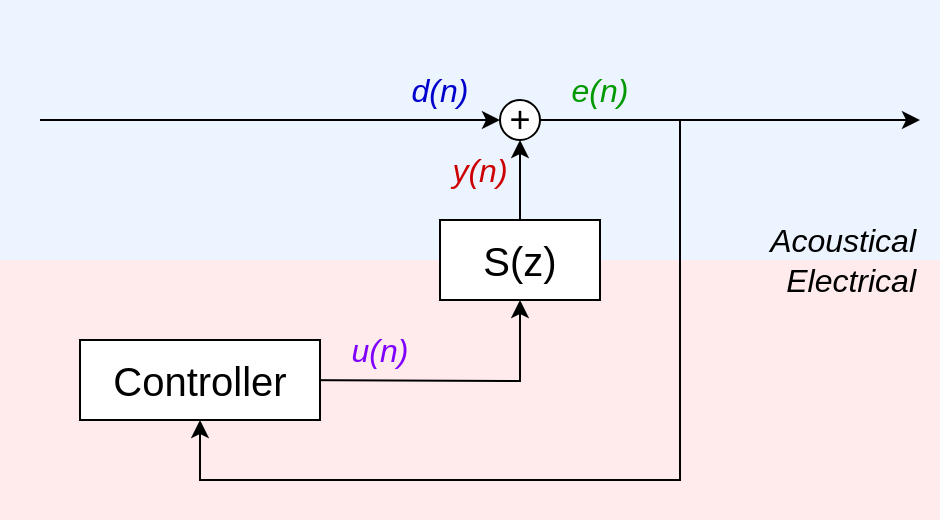 <mxfile version="21.6.5" type="github">
  <diagram name="Sivu-1" id="u8w1255cLJUokRJfRU84">
    <mxGraphModel dx="819" dy="447" grid="1" gridSize="10" guides="1" tooltips="1" connect="1" arrows="1" fold="1" page="1" pageScale="1" pageWidth="827" pageHeight="1169" math="0" shadow="0">
      <root>
        <mxCell id="0" />
        <mxCell id="1" parent="0" />
        <mxCell id="BRe9lMLLcG9ZO338y5ri-4" value="" style="rounded=0;whiteSpace=wrap;html=1;fillColor=#FFEBEB;strokeColor=none;" vertex="1" parent="1">
          <mxGeometry x="180" y="170" width="470" height="130" as="geometry" />
        </mxCell>
        <mxCell id="BRe9lMLLcG9ZO338y5ri-3" value="" style="rounded=0;whiteSpace=wrap;html=1;fillColor=#EBF4FF;strokeColor=none;" vertex="1" parent="1">
          <mxGeometry x="180" y="40" width="470" height="130" as="geometry" />
        </mxCell>
        <mxCell id="ajAWkNfieeJ6ma5MIzeF-1" value="&lt;font style=&quot;font-size: 18px;&quot;&gt;+&lt;/font&gt;" style="ellipse;whiteSpace=wrap;html=1;aspect=fixed;" parent="1" vertex="1">
          <mxGeometry x="430" y="90" width="20" height="20" as="geometry" />
        </mxCell>
        <mxCell id="ajAWkNfieeJ6ma5MIzeF-14" style="edgeStyle=orthogonalEdgeStyle;rounded=0;orthogonalLoop=1;jettySize=auto;html=1;entryX=0.5;entryY=1;entryDx=0;entryDy=0;" parent="1" target="ajAWkNfieeJ6ma5MIzeF-12" edge="1">
          <mxGeometry relative="1" as="geometry">
            <mxPoint x="320" y="230" as="sourcePoint" />
            <mxPoint x="440" y="200" as="targetPoint" />
          </mxGeometry>
        </mxCell>
        <mxCell id="ajAWkNfieeJ6ma5MIzeF-5" value="&lt;font style=&quot;font-size: 20px;&quot;&gt;Controller&lt;/font&gt;" style="rounded=0;whiteSpace=wrap;html=1;" parent="1" vertex="1">
          <mxGeometry x="220" y="210" width="120" height="40" as="geometry" />
        </mxCell>
        <mxCell id="ajAWkNfieeJ6ma5MIzeF-6" value="" style="endArrow=classic;html=1;rounded=0;" parent="1" edge="1">
          <mxGeometry width="50" height="50" relative="1" as="geometry">
            <mxPoint x="450" y="100" as="sourcePoint" />
            <mxPoint x="640" y="100" as="targetPoint" />
          </mxGeometry>
        </mxCell>
        <mxCell id="ajAWkNfieeJ6ma5MIzeF-11" value="" style="endArrow=classic;html=1;rounded=0;entryX=1;entryY=1;entryDx=0;entryDy=0;strokeColor=#000000;fillColor=#dae8fc;" parent="1" target="ajAWkNfieeJ6ma5MIzeF-20" edge="1">
          <mxGeometry width="50" height="50" relative="1" as="geometry">
            <mxPoint x="200" y="100" as="sourcePoint" />
            <mxPoint x="220" y="100" as="targetPoint" />
          </mxGeometry>
        </mxCell>
        <mxCell id="ajAWkNfieeJ6ma5MIzeF-16" style="edgeStyle=orthogonalEdgeStyle;rounded=0;orthogonalLoop=1;jettySize=auto;html=1;entryX=0.5;entryY=1;entryDx=0;entryDy=0;" parent="1" source="ajAWkNfieeJ6ma5MIzeF-12" target="ajAWkNfieeJ6ma5MIzeF-1" edge="1">
          <mxGeometry relative="1" as="geometry" />
        </mxCell>
        <mxCell id="ajAWkNfieeJ6ma5MIzeF-12" value="&lt;font style=&quot;font-size: 20px;&quot;&gt;S(z)&lt;/font&gt;" style="rounded=0;whiteSpace=wrap;html=1;" parent="1" vertex="1">
          <mxGeometry x="400" y="150" width="80" height="40" as="geometry" />
        </mxCell>
        <mxCell id="ajAWkNfieeJ6ma5MIzeF-17" value="" style="endArrow=classic;html=1;rounded=0;entryX=0.5;entryY=1;entryDx=0;entryDy=0;" parent="1" target="ajAWkNfieeJ6ma5MIzeF-5" edge="1">
          <mxGeometry width="50" height="50" relative="1" as="geometry">
            <mxPoint x="520" y="100" as="sourcePoint" />
            <mxPoint x="220" y="230" as="targetPoint" />
            <Array as="points">
              <mxPoint x="520" y="280" />
              <mxPoint x="280" y="280" />
            </Array>
          </mxGeometry>
        </mxCell>
        <mxCell id="ajAWkNfieeJ6ma5MIzeF-20" value="&lt;font color=&quot;#0000cc&quot;&gt;&lt;i&gt;&lt;font style=&quot;font-size: 16px;&quot;&gt;d(n)&lt;/font&gt;&lt;/i&gt;&lt;/font&gt;" style="text;html=1;strokeColor=none;fillColor=none;align=center;verticalAlign=middle;whiteSpace=wrap;rounded=0;" parent="1" vertex="1">
          <mxGeometry x="370" y="70" width="60" height="30" as="geometry" />
        </mxCell>
        <mxCell id="ajAWkNfieeJ6ma5MIzeF-21" value="&lt;font color=&quot;#cc0000&quot;&gt;&lt;i&gt;&lt;font style=&quot;font-size: 16px;&quot;&gt;y(n)&lt;/font&gt;&lt;/i&gt;&lt;/font&gt;" style="text;html=1;strokeColor=none;fillColor=none;align=center;verticalAlign=middle;whiteSpace=wrap;rounded=0;" parent="1" vertex="1">
          <mxGeometry x="390" y="110" width="60" height="30" as="geometry" />
        </mxCell>
        <mxCell id="ajAWkNfieeJ6ma5MIzeF-22" value="&lt;font color=&quot;#009900&quot;&gt;&lt;i&gt;&lt;font style=&quot;font-size: 16px;&quot;&gt;e(n)&lt;/font&gt;&lt;/i&gt;&lt;/font&gt;" style="text;html=1;strokeColor=none;fillColor=none;align=center;verticalAlign=middle;whiteSpace=wrap;rounded=0;" parent="1" vertex="1">
          <mxGeometry x="450" y="70" width="60" height="30" as="geometry" />
        </mxCell>
        <mxCell id="ajAWkNfieeJ6ma5MIzeF-23" value="&lt;font color=&quot;#7f00ff&quot;&gt;&lt;i&gt;&lt;font style=&quot;font-size: 16px;&quot;&gt;u(n)&lt;/font&gt;&lt;/i&gt;&lt;/font&gt;" style="text;html=1;strokeColor=none;fillColor=none;align=center;verticalAlign=middle;whiteSpace=wrap;rounded=0;" parent="1" vertex="1">
          <mxGeometry x="340" y="200" width="60" height="30" as="geometry" />
        </mxCell>
        <mxCell id="BRe9lMLLcG9ZO338y5ri-5" value="&lt;font style=&quot;font-size: 16px;&quot;&gt;Acoustical&lt;/font&gt;" style="text;html=1;strokeColor=none;fillColor=none;align=right;verticalAlign=middle;whiteSpace=wrap;rounded=0;fontStyle=2" vertex="1" parent="1">
          <mxGeometry x="560" y="150" width="80" height="20" as="geometry" />
        </mxCell>
        <mxCell id="BRe9lMLLcG9ZO338y5ri-6" value="&lt;font style=&quot;font-size: 16px;&quot;&gt;Electrical&lt;/font&gt;" style="text;html=1;strokeColor=none;fillColor=none;align=right;verticalAlign=middle;whiteSpace=wrap;rounded=0;fontStyle=2" vertex="1" parent="1">
          <mxGeometry x="560" y="170" width="80" height="20" as="geometry" />
        </mxCell>
      </root>
    </mxGraphModel>
  </diagram>
</mxfile>
